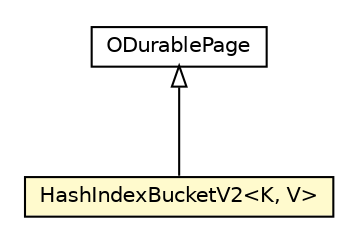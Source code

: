 #!/usr/local/bin/dot
#
# Class diagram 
# Generated by UMLGraph version R5_6-24-gf6e263 (http://www.umlgraph.org/)
#

digraph G {
	edge [fontname="Helvetica",fontsize=10,labelfontname="Helvetica",labelfontsize=10];
	node [fontname="Helvetica",fontsize=10,shape=plaintext];
	nodesep=0.25;
	ranksep=0.5;
	// com.orientechnologies.orient.core.storage.impl.local.paginated.base.ODurablePage
	c1207661 [label=<<table title="com.orientechnologies.orient.core.storage.impl.local.paginated.base.ODurablePage" border="0" cellborder="1" cellspacing="0" cellpadding="2" port="p" href="../../../../impl/local/paginated/base/ODurablePage.html">
		<tr><td><table border="0" cellspacing="0" cellpadding="1">
<tr><td align="center" balign="center"> ODurablePage </td></tr>
		</table></td></tr>
		</table>>, URL="../../../../impl/local/paginated/base/ODurablePage.html", fontname="Helvetica", fontcolor="black", fontsize=10.0];
	// com.orientechnologies.orient.core.storage.index.hashindex.local.v2.HashIndexBucketV2<K, V>
	c1207774 [label=<<table title="com.orientechnologies.orient.core.storage.index.hashindex.local.v2.HashIndexBucketV2" border="0" cellborder="1" cellspacing="0" cellpadding="2" port="p" bgcolor="lemonChiffon" href="./HashIndexBucketV2.html">
		<tr><td><table border="0" cellspacing="0" cellpadding="1">
<tr><td align="center" balign="center"> HashIndexBucketV2&lt;K, V&gt; </td></tr>
		</table></td></tr>
		</table>>, URL="./HashIndexBucketV2.html", fontname="Helvetica", fontcolor="black", fontsize=10.0];
	//com.orientechnologies.orient.core.storage.index.hashindex.local.v2.HashIndexBucketV2<K, V> extends com.orientechnologies.orient.core.storage.impl.local.paginated.base.ODurablePage
	c1207661:p -> c1207774:p [dir=back,arrowtail=empty];
}

